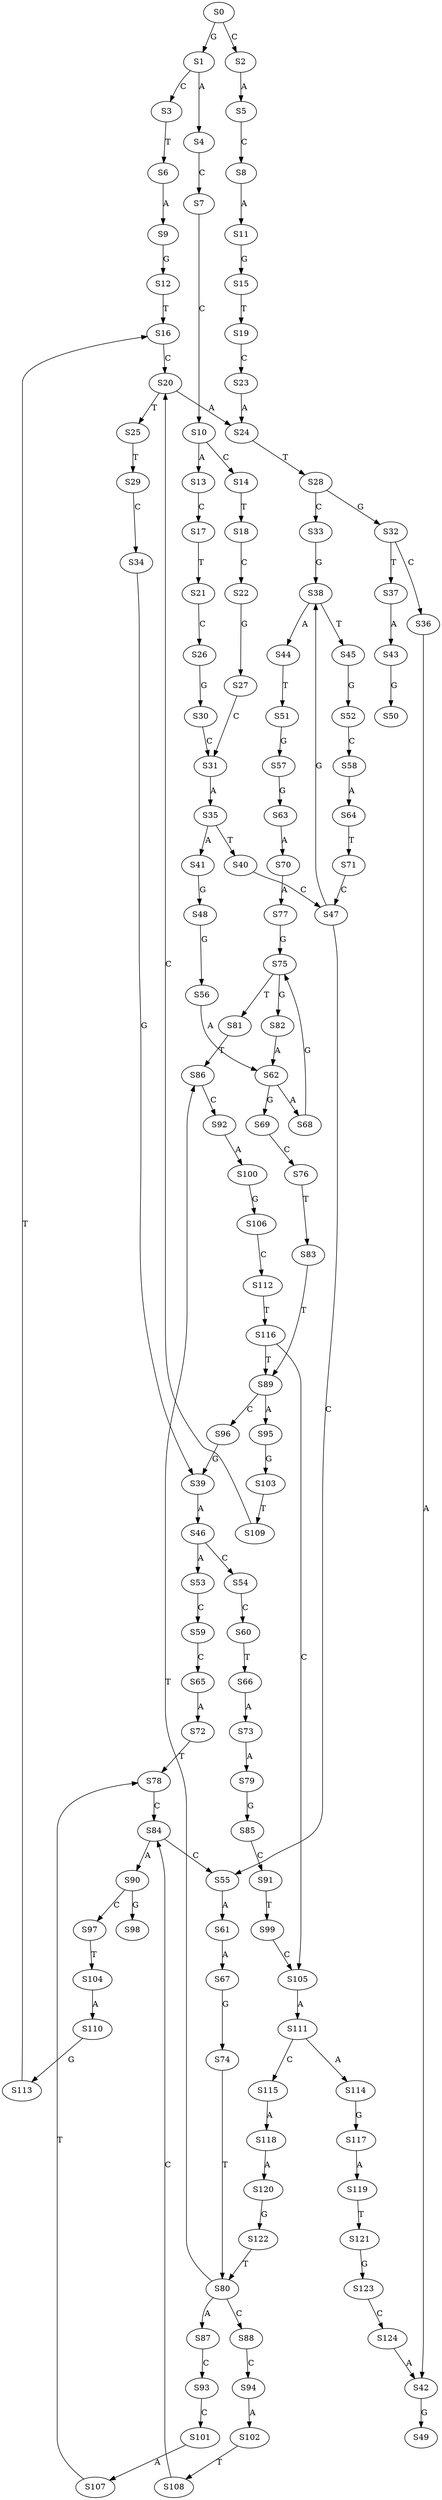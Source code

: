 strict digraph  {
	S0 -> S1 [ label = G ];
	S0 -> S2 [ label = C ];
	S1 -> S3 [ label = C ];
	S1 -> S4 [ label = A ];
	S2 -> S5 [ label = A ];
	S3 -> S6 [ label = T ];
	S4 -> S7 [ label = C ];
	S5 -> S8 [ label = C ];
	S6 -> S9 [ label = A ];
	S7 -> S10 [ label = C ];
	S8 -> S11 [ label = A ];
	S9 -> S12 [ label = G ];
	S10 -> S13 [ label = A ];
	S10 -> S14 [ label = C ];
	S11 -> S15 [ label = G ];
	S12 -> S16 [ label = T ];
	S13 -> S17 [ label = C ];
	S14 -> S18 [ label = T ];
	S15 -> S19 [ label = T ];
	S16 -> S20 [ label = C ];
	S17 -> S21 [ label = T ];
	S18 -> S22 [ label = C ];
	S19 -> S23 [ label = C ];
	S20 -> S24 [ label = A ];
	S20 -> S25 [ label = T ];
	S21 -> S26 [ label = C ];
	S22 -> S27 [ label = G ];
	S23 -> S24 [ label = A ];
	S24 -> S28 [ label = T ];
	S25 -> S29 [ label = T ];
	S26 -> S30 [ label = G ];
	S27 -> S31 [ label = C ];
	S28 -> S32 [ label = G ];
	S28 -> S33 [ label = C ];
	S29 -> S34 [ label = C ];
	S30 -> S31 [ label = C ];
	S31 -> S35 [ label = A ];
	S32 -> S36 [ label = C ];
	S32 -> S37 [ label = T ];
	S33 -> S38 [ label = G ];
	S34 -> S39 [ label = G ];
	S35 -> S40 [ label = T ];
	S35 -> S41 [ label = A ];
	S36 -> S42 [ label = A ];
	S37 -> S43 [ label = A ];
	S38 -> S44 [ label = A ];
	S38 -> S45 [ label = T ];
	S39 -> S46 [ label = A ];
	S40 -> S47 [ label = C ];
	S41 -> S48 [ label = G ];
	S42 -> S49 [ label = G ];
	S43 -> S50 [ label = G ];
	S44 -> S51 [ label = T ];
	S45 -> S52 [ label = G ];
	S46 -> S53 [ label = A ];
	S46 -> S54 [ label = C ];
	S47 -> S55 [ label = C ];
	S47 -> S38 [ label = G ];
	S48 -> S56 [ label = G ];
	S51 -> S57 [ label = G ];
	S52 -> S58 [ label = C ];
	S53 -> S59 [ label = C ];
	S54 -> S60 [ label = C ];
	S55 -> S61 [ label = A ];
	S56 -> S62 [ label = A ];
	S57 -> S63 [ label = G ];
	S58 -> S64 [ label = A ];
	S59 -> S65 [ label = C ];
	S60 -> S66 [ label = T ];
	S61 -> S67 [ label = A ];
	S62 -> S68 [ label = A ];
	S62 -> S69 [ label = G ];
	S63 -> S70 [ label = A ];
	S64 -> S71 [ label = T ];
	S65 -> S72 [ label = A ];
	S66 -> S73 [ label = A ];
	S67 -> S74 [ label = G ];
	S68 -> S75 [ label = G ];
	S69 -> S76 [ label = C ];
	S70 -> S77 [ label = A ];
	S71 -> S47 [ label = C ];
	S72 -> S78 [ label = T ];
	S73 -> S79 [ label = A ];
	S74 -> S80 [ label = T ];
	S75 -> S81 [ label = T ];
	S75 -> S82 [ label = G ];
	S76 -> S83 [ label = T ];
	S77 -> S75 [ label = G ];
	S78 -> S84 [ label = C ];
	S79 -> S85 [ label = G ];
	S80 -> S86 [ label = T ];
	S80 -> S87 [ label = A ];
	S80 -> S88 [ label = C ];
	S81 -> S86 [ label = T ];
	S82 -> S62 [ label = A ];
	S83 -> S89 [ label = T ];
	S84 -> S55 [ label = C ];
	S84 -> S90 [ label = A ];
	S85 -> S91 [ label = C ];
	S86 -> S92 [ label = C ];
	S87 -> S93 [ label = C ];
	S88 -> S94 [ label = C ];
	S89 -> S95 [ label = A ];
	S89 -> S96 [ label = C ];
	S90 -> S97 [ label = C ];
	S90 -> S98 [ label = G ];
	S91 -> S99 [ label = T ];
	S92 -> S100 [ label = A ];
	S93 -> S101 [ label = C ];
	S94 -> S102 [ label = A ];
	S95 -> S103 [ label = G ];
	S96 -> S39 [ label = G ];
	S97 -> S104 [ label = T ];
	S99 -> S105 [ label = C ];
	S100 -> S106 [ label = G ];
	S101 -> S107 [ label = A ];
	S102 -> S108 [ label = T ];
	S103 -> S109 [ label = T ];
	S104 -> S110 [ label = A ];
	S105 -> S111 [ label = A ];
	S106 -> S112 [ label = C ];
	S107 -> S78 [ label = T ];
	S108 -> S84 [ label = C ];
	S109 -> S20 [ label = C ];
	S110 -> S113 [ label = G ];
	S111 -> S114 [ label = A ];
	S111 -> S115 [ label = C ];
	S112 -> S116 [ label = T ];
	S113 -> S16 [ label = T ];
	S114 -> S117 [ label = G ];
	S115 -> S118 [ label = A ];
	S116 -> S89 [ label = T ];
	S116 -> S105 [ label = C ];
	S117 -> S119 [ label = A ];
	S118 -> S120 [ label = A ];
	S119 -> S121 [ label = T ];
	S120 -> S122 [ label = G ];
	S121 -> S123 [ label = G ];
	S122 -> S80 [ label = T ];
	S123 -> S124 [ label = C ];
	S124 -> S42 [ label = A ];
}

